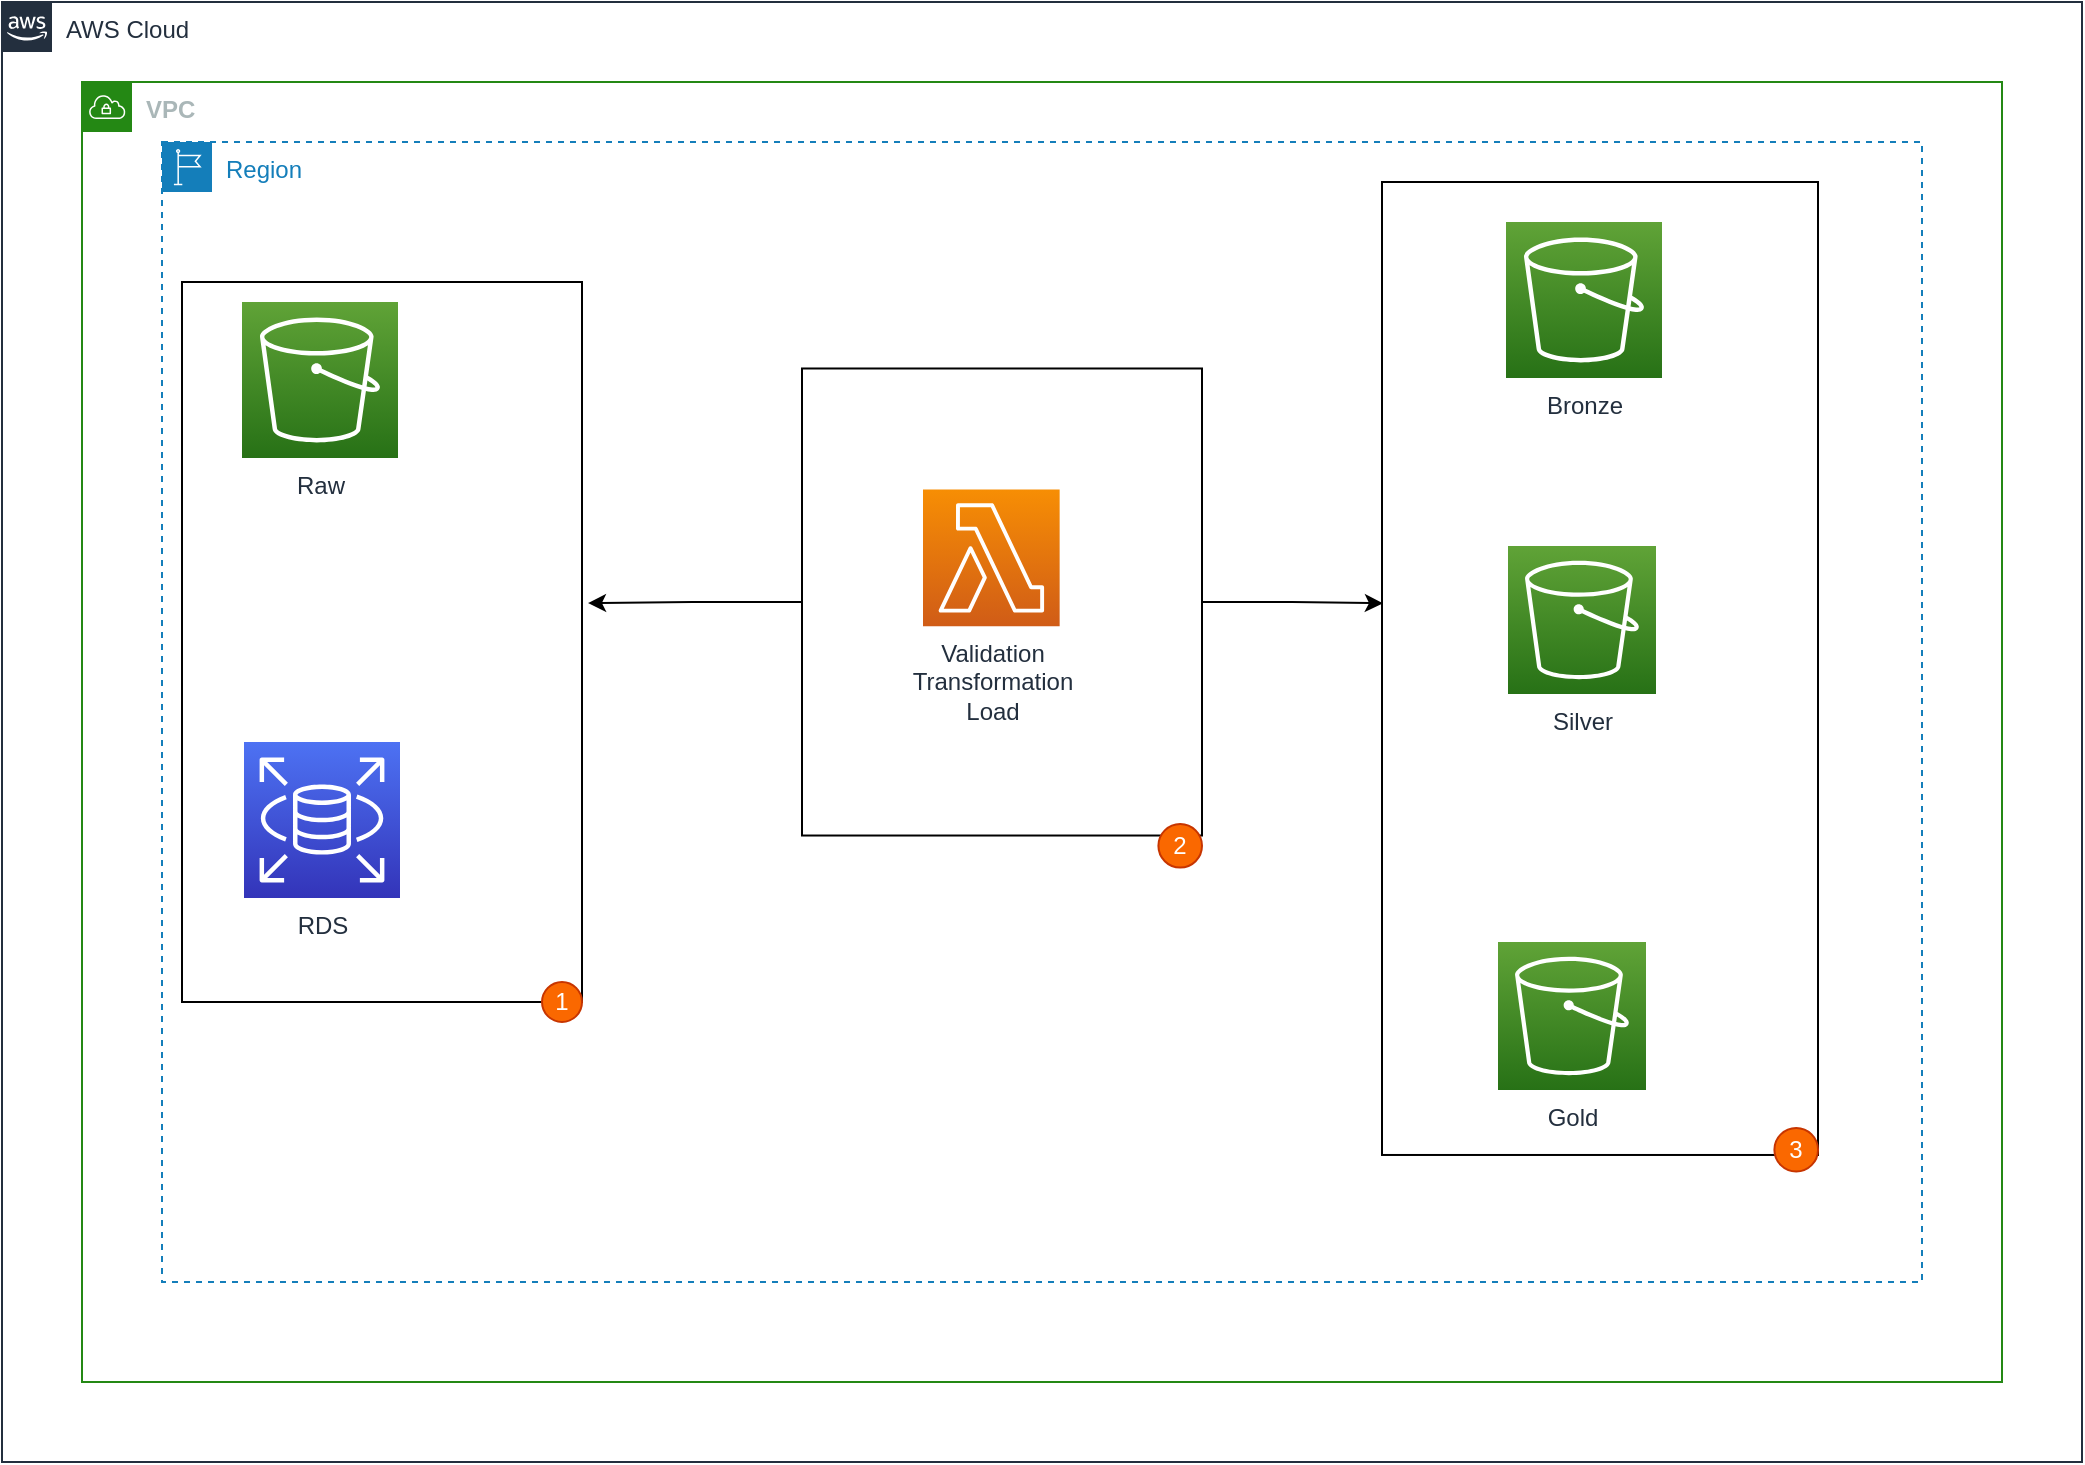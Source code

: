 <mxfile version="21.1.2" type="device">
  <diagram id="Ht1M8jgEwFfnCIfOTk4-" name="Page-1">
    <mxGraphModel dx="2182" dy="2101" grid="1" gridSize="10" guides="1" tooltips="1" connect="1" arrows="1" fold="1" page="1" pageScale="1" pageWidth="1169" pageHeight="827" math="0" shadow="0">
      <root>
        <mxCell id="0" />
        <mxCell id="1" parent="0" />
        <mxCell id="B-HFraodg1j9e7LwRYst-1" value="AWS Cloud" style="points=[[0,0],[0.25,0],[0.5,0],[0.75,0],[1,0],[1,0.25],[1,0.5],[1,0.75],[1,1],[0.75,1],[0.5,1],[0.25,1],[0,1],[0,0.75],[0,0.5],[0,0.25]];outlineConnect=0;gradientColor=none;html=1;whiteSpace=wrap;fontSize=12;fontStyle=0;container=1;pointerEvents=0;collapsible=0;recursiveResize=0;shape=mxgraph.aws4.group;grIcon=mxgraph.aws4.group_aws_cloud_alt;strokeColor=#232F3E;fillColor=none;verticalAlign=top;align=left;spacingLeft=30;fontColor=#232F3E;dashed=0;" parent="1" vertex="1">
          <mxGeometry x="40" y="-801" width="1040" height="730" as="geometry" />
        </mxCell>
        <mxCell id="B-HFraodg1j9e7LwRYst-2" value="VPC" style="points=[[0,0],[0.25,0],[0.5,0],[0.75,0],[1,0],[1,0.25],[1,0.5],[1,0.75],[1,1],[0.75,1],[0.5,1],[0.25,1],[0,1],[0,0.75],[0,0.5],[0,0.25]];outlineConnect=0;gradientColor=none;html=1;whiteSpace=wrap;fontSize=12;fontStyle=1;container=1;pointerEvents=0;collapsible=0;recursiveResize=0;shape=mxgraph.aws4.group;grIcon=mxgraph.aws4.group_vpc;strokeColor=#248814;fillColor=none;verticalAlign=top;align=left;spacingLeft=30;fontColor=#AAB7B8;dashed=0;" parent="B-HFraodg1j9e7LwRYst-1" vertex="1">
          <mxGeometry x="40" y="40" width="960" height="650" as="geometry" />
        </mxCell>
        <mxCell id="B-HFraodg1j9e7LwRYst-3" value="Region" style="points=[[0,0],[0.25,0],[0.5,0],[0.75,0],[1,0],[1,0.25],[1,0.5],[1,0.75],[1,1],[0.75,1],[0.5,1],[0.25,1],[0,1],[0,0.75],[0,0.5],[0,0.25]];outlineConnect=0;gradientColor=none;html=1;whiteSpace=wrap;fontSize=12;fontStyle=0;container=1;pointerEvents=0;collapsible=0;recursiveResize=0;shape=mxgraph.aws4.group;grIcon=mxgraph.aws4.group_region;strokeColor=#147EBA;fillColor=none;verticalAlign=top;align=left;spacingLeft=30;fontColor=#147EBA;dashed=1;" parent="B-HFraodg1j9e7LwRYst-2" vertex="1">
          <mxGeometry x="40" y="30" width="880" height="570" as="geometry" />
        </mxCell>
        <mxCell id="gc6HZHHbiF4WIszibfzu-50" value="" style="group" vertex="1" connectable="0" parent="B-HFraodg1j9e7LwRYst-3">
          <mxGeometry x="610" y="20" width="218" height="500" as="geometry" />
        </mxCell>
        <mxCell id="gc6HZHHbiF4WIszibfzu-51" value="" style="rounded=0;whiteSpace=wrap;html=1;" vertex="1" parent="gc6HZHHbiF4WIszibfzu-50">
          <mxGeometry width="218.0" height="486.486" as="geometry" />
        </mxCell>
        <mxCell id="gc6HZHHbiF4WIszibfzu-52" value="3" style="ellipse;whiteSpace=wrap;html=1;aspect=fixed;fillColor=#fa6800;fontColor=#FFFFFF;strokeColor=#C73500;" vertex="1" parent="gc6HZHHbiF4WIszibfzu-50">
          <mxGeometry x="196.2" y="472.973" width="21.8" height="21.8" as="geometry" />
        </mxCell>
        <mxCell id="gc6HZHHbiF4WIszibfzu-49" value="" style="group" vertex="1" connectable="0" parent="B-HFraodg1j9e7LwRYst-3">
          <mxGeometry x="10" y="70" width="200" height="370" as="geometry" />
        </mxCell>
        <mxCell id="gc6HZHHbiF4WIszibfzu-47" value="" style="rounded=0;whiteSpace=wrap;html=1;" vertex="1" parent="gc6HZHHbiF4WIszibfzu-49">
          <mxGeometry width="200" height="360" as="geometry" />
        </mxCell>
        <mxCell id="gc6HZHHbiF4WIszibfzu-45" value="1" style="ellipse;whiteSpace=wrap;html=1;aspect=fixed;fillColor=#fa6800;fontColor=#FFFFFF;strokeColor=#C73500;" vertex="1" parent="gc6HZHHbiF4WIszibfzu-49">
          <mxGeometry x="180" y="350" width="20" height="20" as="geometry" />
        </mxCell>
        <mxCell id="B-HFraodg1j9e7LwRYst-5" value="Bronze" style="sketch=0;points=[[0,0,0],[0.25,0,0],[0.5,0,0],[0.75,0,0],[1,0,0],[0,1,0],[0.25,1,0],[0.5,1,0],[0.75,1,0],[1,1,0],[0,0.25,0],[0,0.5,0],[0,0.75,0],[1,0.25,0],[1,0.5,0],[1,0.75,0]];outlineConnect=0;fontColor=#232F3E;gradientColor=#60A337;gradientDirection=north;fillColor=#277116;strokeColor=#ffffff;dashed=0;verticalLabelPosition=bottom;verticalAlign=top;align=center;html=1;fontSize=12;fontStyle=0;aspect=fixed;shape=mxgraph.aws4.resourceIcon;resIcon=mxgraph.aws4.s3;" parent="B-HFraodg1j9e7LwRYst-3" vertex="1">
          <mxGeometry x="672" y="40" width="78" height="78" as="geometry" />
        </mxCell>
        <mxCell id="gc6HZHHbiF4WIszibfzu-1" value="Silver" style="sketch=0;points=[[0,0,0],[0.25,0,0],[0.5,0,0],[0.75,0,0],[1,0,0],[0,1,0],[0.25,1,0],[0.5,1,0],[0.75,1,0],[1,1,0],[0,0.25,0],[0,0.5,0],[0,0.75,0],[1,0.25,0],[1,0.5,0],[1,0.75,0]];outlineConnect=0;fontColor=#232F3E;gradientColor=#60A337;gradientDirection=north;fillColor=#277116;strokeColor=#ffffff;dashed=0;verticalLabelPosition=bottom;verticalAlign=top;align=center;html=1;fontSize=12;fontStyle=0;aspect=fixed;shape=mxgraph.aws4.resourceIcon;resIcon=mxgraph.aws4.s3;" vertex="1" parent="B-HFraodg1j9e7LwRYst-3">
          <mxGeometry x="673" y="202" width="74" height="74" as="geometry" />
        </mxCell>
        <mxCell id="gc6HZHHbiF4WIszibfzu-2" value="Gold" style="sketch=0;points=[[0,0,0],[0.25,0,0],[0.5,0,0],[0.75,0,0],[1,0,0],[0,1,0],[0.25,1,0],[0.5,1,0],[0.75,1,0],[1,1,0],[0,0.25,0],[0,0.5,0],[0,0.75,0],[1,0.25,0],[1,0.5,0],[1,0.75,0]];outlineConnect=0;fontColor=#232F3E;gradientColor=#60A337;gradientDirection=north;fillColor=#277116;strokeColor=#ffffff;dashed=0;verticalLabelPosition=bottom;verticalAlign=top;align=center;html=1;fontSize=12;fontStyle=0;aspect=fixed;shape=mxgraph.aws4.resourceIcon;resIcon=mxgraph.aws4.s3;" vertex="1" parent="B-HFraodg1j9e7LwRYst-3">
          <mxGeometry x="668" y="400" width="74" height="74" as="geometry" />
        </mxCell>
        <mxCell id="gc6HZHHbiF4WIszibfzu-55" value="" style="group" vertex="1" connectable="0" parent="B-HFraodg1j9e7LwRYst-3">
          <mxGeometry x="320" y="70" width="200.0" height="320" as="geometry" />
        </mxCell>
        <mxCell id="gc6HZHHbiF4WIszibfzu-56" value="" style="rounded=0;whiteSpace=wrap;html=1;" vertex="1" parent="gc6HZHHbiF4WIszibfzu-55">
          <mxGeometry y="43.243" width="200" height="233.514" as="geometry" />
        </mxCell>
        <mxCell id="gc6HZHHbiF4WIszibfzu-3" value="Validation&lt;br&gt;Transformation&lt;br&gt;Load" style="sketch=0;points=[[0,0,0],[0.25,0,0],[0.5,0,0],[0.75,0,0],[1,0,0],[0,1,0],[0.25,1,0],[0.5,1,0],[0.75,1,0],[1,1,0],[0,0.25,0],[0,0.5,0],[0,0.75,0],[1,0.25,0],[1,0.5,0],[1,0.75,0]];outlineConnect=0;fontColor=#232F3E;gradientColor=#F78E04;gradientDirection=north;fillColor=#D05C17;strokeColor=#ffffff;dashed=0;verticalLabelPosition=bottom;verticalAlign=top;align=center;html=1;fontSize=12;fontStyle=0;aspect=fixed;shape=mxgraph.aws4.resourceIcon;resIcon=mxgraph.aws4.lambda;" vertex="1" parent="gc6HZHHbiF4WIszibfzu-55">
          <mxGeometry x="60.5" y="103.784" width="68.324" height="68.324" as="geometry" />
        </mxCell>
        <mxCell id="gc6HZHHbiF4WIszibfzu-61" value="2" style="ellipse;whiteSpace=wrap;html=1;aspect=fixed;fillColor=#fa6800;fontColor=#FFFFFF;strokeColor=#C73500;" vertex="1" parent="gc6HZHHbiF4WIszibfzu-55">
          <mxGeometry x="178.2" y="271.003" width="21.8" height="21.8" as="geometry" />
        </mxCell>
        <mxCell id="gc6HZHHbiF4WIszibfzu-17" value="Raw" style="sketch=0;points=[[0,0,0],[0.25,0,0],[0.5,0,0],[0.75,0,0],[1,0,0],[0,1,0],[0.25,1,0],[0.5,1,0],[0.75,1,0],[1,1,0],[0,0.25,0],[0,0.5,0],[0,0.75,0],[1,0.25,0],[1,0.5,0],[1,0.75,0]];outlineConnect=0;fontColor=#232F3E;gradientColor=#60A337;gradientDirection=north;fillColor=#277116;strokeColor=#ffffff;dashed=0;verticalLabelPosition=bottom;verticalAlign=top;align=center;html=1;fontSize=12;fontStyle=0;aspect=fixed;shape=mxgraph.aws4.resourceIcon;resIcon=mxgraph.aws4.s3;" vertex="1" parent="B-HFraodg1j9e7LwRYst-3">
          <mxGeometry x="40" y="80" width="78" height="78" as="geometry" />
        </mxCell>
        <mxCell id="gc6HZHHbiF4WIszibfzu-43" value="RDS" style="sketch=0;points=[[0,0,0],[0.25,0,0],[0.5,0,0],[0.75,0,0],[1,0,0],[0,1,0],[0.25,1,0],[0.5,1,0],[0.75,1,0],[1,1,0],[0,0.25,0],[0,0.5,0],[0,0.75,0],[1,0.25,0],[1,0.5,0],[1,0.75,0]];outlineConnect=0;fontColor=#232F3E;gradientColor=#4D72F3;gradientDirection=north;fillColor=#3334B9;strokeColor=#ffffff;dashed=0;verticalLabelPosition=bottom;verticalAlign=top;align=center;html=1;fontSize=12;fontStyle=0;aspect=fixed;shape=mxgraph.aws4.resourceIcon;resIcon=mxgraph.aws4.rds;" vertex="1" parent="B-HFraodg1j9e7LwRYst-3">
          <mxGeometry x="41" y="300" width="78" height="78" as="geometry" />
        </mxCell>
        <mxCell id="gc6HZHHbiF4WIszibfzu-62" style="edgeStyle=orthogonalEdgeStyle;rounded=0;orthogonalLoop=1;jettySize=auto;html=1;entryX=1.015;entryY=0.446;entryDx=0;entryDy=0;entryPerimeter=0;" edge="1" parent="B-HFraodg1j9e7LwRYst-3" source="gc6HZHHbiF4WIszibfzu-56" target="gc6HZHHbiF4WIszibfzu-47">
          <mxGeometry relative="1" as="geometry" />
        </mxCell>
        <mxCell id="gc6HZHHbiF4WIszibfzu-63" style="edgeStyle=orthogonalEdgeStyle;rounded=0;orthogonalLoop=1;jettySize=auto;html=1;entryX=0.002;entryY=0.433;entryDx=0;entryDy=0;entryPerimeter=0;" edge="1" parent="B-HFraodg1j9e7LwRYst-3" source="gc6HZHHbiF4WIszibfzu-56" target="gc6HZHHbiF4WIszibfzu-51">
          <mxGeometry relative="1" as="geometry" />
        </mxCell>
      </root>
    </mxGraphModel>
  </diagram>
</mxfile>
